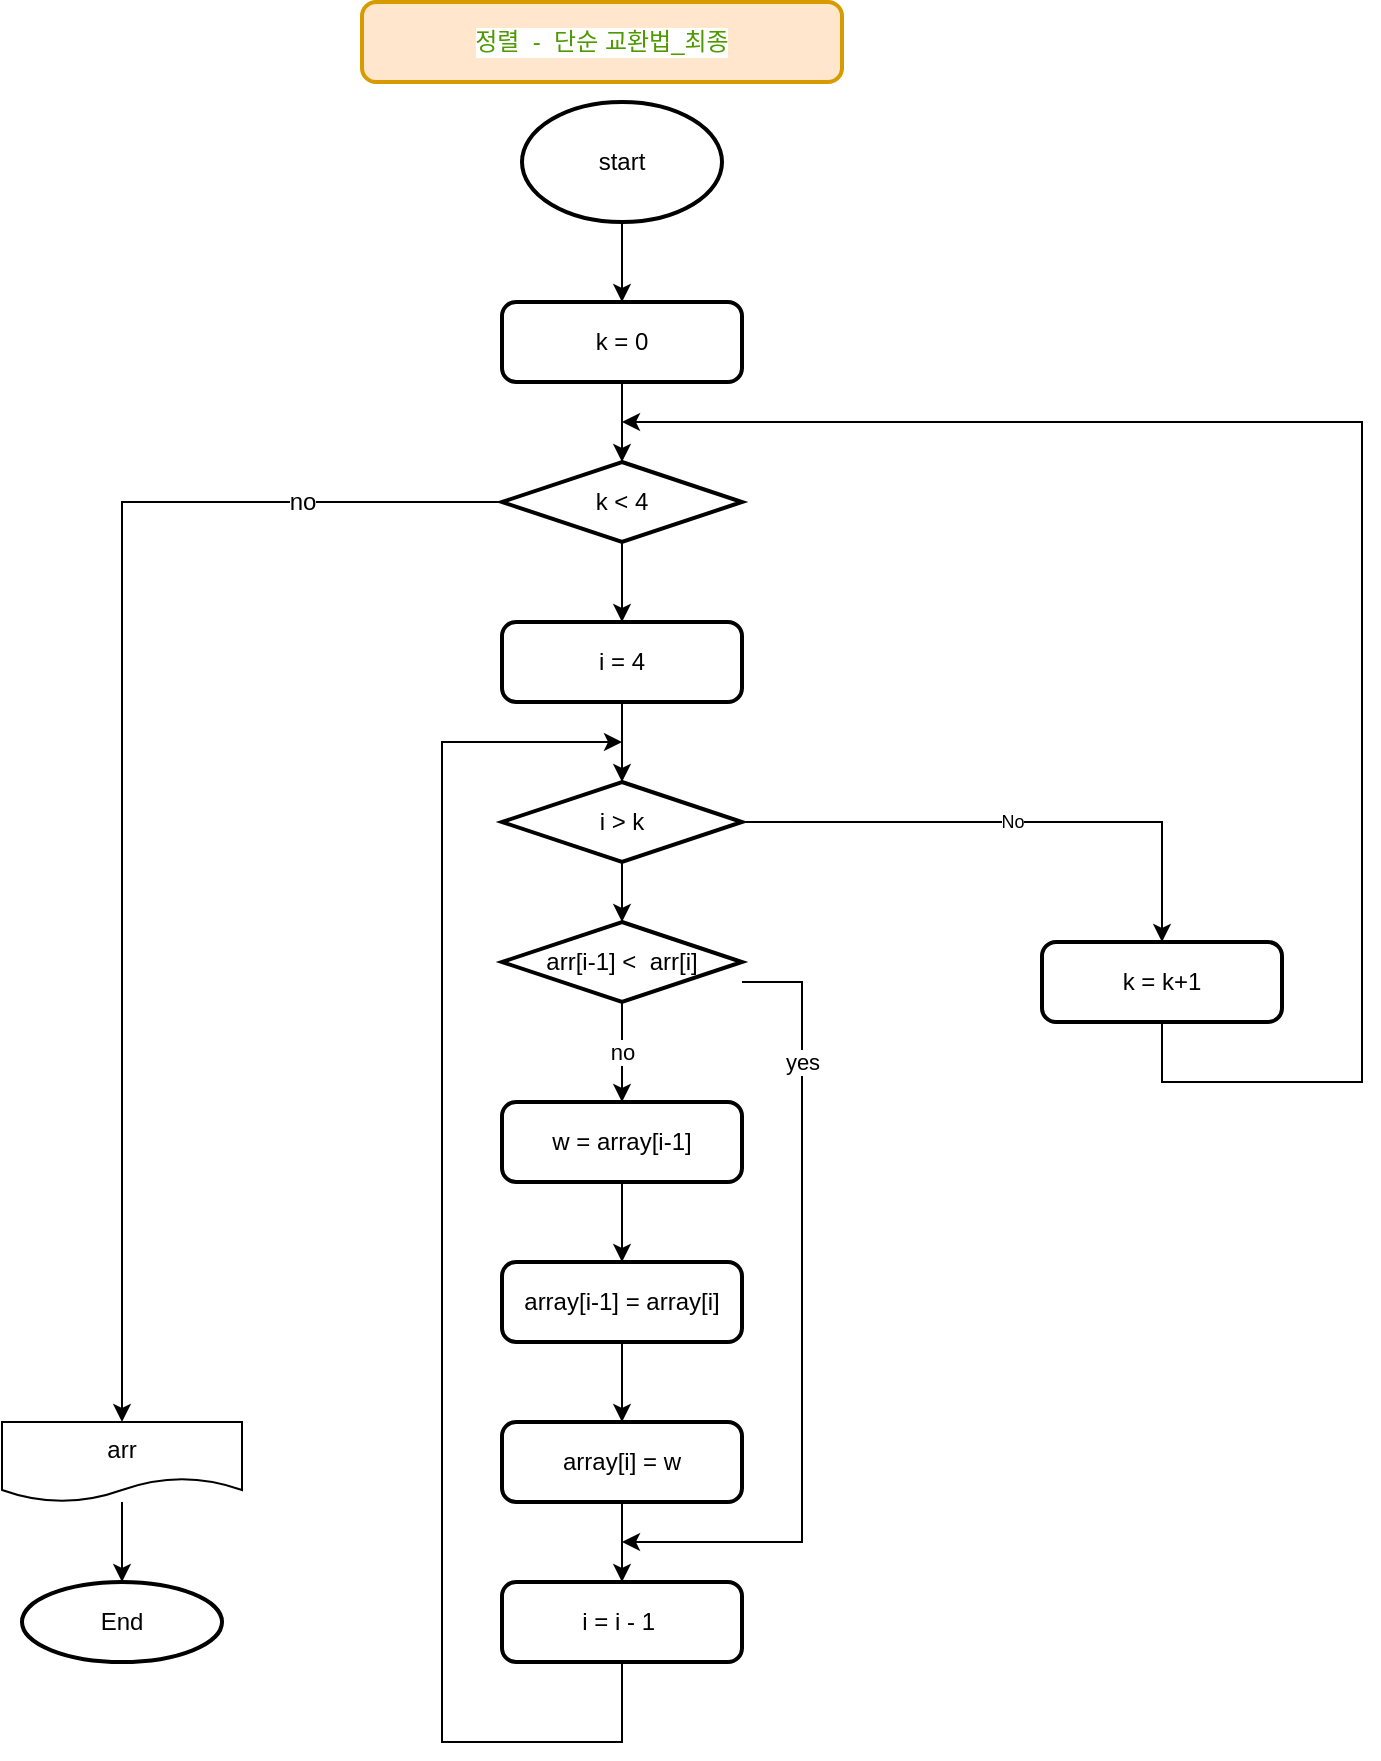 <mxfile version="16.4.0" type="device"><diagram id="pjy7HTLBJCmwS--qtLxb" name="Page-1"><mxGraphModel dx="1135" dy="825" grid="1" gridSize="10" guides="1" tooltips="1" connect="1" arrows="1" fold="1" page="1" pageScale="1" pageWidth="827" pageHeight="1169" math="0" shadow="0"><root><mxCell id="0"/><mxCell id="1" parent="0"/><mxCell id="w__C6oTkbOjl8aLLd7qb-1" value="&lt;font color=&quot;#4d9900&quot;&gt;정렬&amp;nbsp; -&amp;nbsp; 단순 교환법_최종&lt;/font&gt;" style="rounded=1;whiteSpace=wrap;html=1;absoluteArcSize=1;arcSize=14;strokeWidth=2;fillColor=#ffe6cc;strokeColor=#d79b00;labelBackgroundColor=#FFFFFF;" parent="1" vertex="1"><mxGeometry x="210" y="10" width="240" height="40" as="geometry"/></mxCell><mxCell id="uGFQTlbAYWveSa10wf9U-39" value="" style="edgeStyle=orthogonalEdgeStyle;rounded=0;orthogonalLoop=1;jettySize=auto;html=1;" edge="1" parent="1" source="uGFQTlbAYWveSa10wf9U-40" target="uGFQTlbAYWveSa10wf9U-42"><mxGeometry relative="1" as="geometry"/></mxCell><mxCell id="uGFQTlbAYWveSa10wf9U-40" value="w = array[i-1]" style="rounded=1;whiteSpace=wrap;html=1;absoluteArcSize=1;arcSize=14;strokeWidth=2;" vertex="1" parent="1"><mxGeometry x="280" y="560" width="120" height="40" as="geometry"/></mxCell><mxCell id="uGFQTlbAYWveSa10wf9U-41" value="" style="edgeStyle=orthogonalEdgeStyle;rounded=0;orthogonalLoop=1;jettySize=auto;html=1;" edge="1" parent="1" source="uGFQTlbAYWveSa10wf9U-42" target="uGFQTlbAYWveSa10wf9U-44"><mxGeometry relative="1" as="geometry"/></mxCell><mxCell id="uGFQTlbAYWveSa10wf9U-42" value="array[i-1] = array[i]" style="rounded=1;whiteSpace=wrap;html=1;absoluteArcSize=1;arcSize=14;strokeWidth=2;" vertex="1" parent="1"><mxGeometry x="280" y="640" width="120" height="40" as="geometry"/></mxCell><mxCell id="uGFQTlbAYWveSa10wf9U-43" value="" style="edgeStyle=orthogonalEdgeStyle;rounded=0;orthogonalLoop=1;jettySize=auto;html=1;" edge="1" parent="1" source="uGFQTlbAYWveSa10wf9U-44"><mxGeometry relative="1" as="geometry"><mxPoint x="340" y="800" as="targetPoint"/></mxGeometry></mxCell><mxCell id="uGFQTlbAYWveSa10wf9U-44" value="array[i] = w" style="rounded=1;whiteSpace=wrap;html=1;absoluteArcSize=1;arcSize=14;strokeWidth=2;" vertex="1" parent="1"><mxGeometry x="280" y="720" width="120" height="40" as="geometry"/></mxCell><mxCell id="uGFQTlbAYWveSa10wf9U-45" value="no" style="edgeStyle=orthogonalEdgeStyle;rounded=0;orthogonalLoop=1;jettySize=auto;html=1;" edge="1" parent="1" source="uGFQTlbAYWveSa10wf9U-47" target="uGFQTlbAYWveSa10wf9U-40"><mxGeometry relative="1" as="geometry"/></mxCell><mxCell id="uGFQTlbAYWveSa10wf9U-46" value="yes" style="edgeStyle=orthogonalEdgeStyle;rounded=0;orthogonalLoop=1;jettySize=auto;html=1;" edge="1" parent="1" source="uGFQTlbAYWveSa10wf9U-47"><mxGeometry x="-0.65" relative="1" as="geometry"><mxPoint x="340" y="780" as="targetPoint"/><Array as="points"><mxPoint x="430" y="500"/><mxPoint x="430" y="780"/></Array><mxPoint as="offset"/></mxGeometry></mxCell><mxCell id="uGFQTlbAYWveSa10wf9U-47" value="arr[i-1] &amp;lt;&amp;nbsp; arr[i]" style="strokeWidth=2;html=1;shape=mxgraph.flowchart.decision;whiteSpace=wrap;" vertex="1" parent="1"><mxGeometry x="280" y="470" width="120" height="40" as="geometry"/></mxCell><mxCell id="uGFQTlbAYWveSa10wf9U-54" value="" style="edgeStyle=orthogonalEdgeStyle;rounded=0;orthogonalLoop=1;jettySize=auto;html=1;fontSize=9;" edge="1" parent="1" source="uGFQTlbAYWveSa10wf9U-49" target="uGFQTlbAYWveSa10wf9U-53"><mxGeometry relative="1" as="geometry"/></mxCell><mxCell id="uGFQTlbAYWveSa10wf9U-49" value="i = 4" style="rounded=1;whiteSpace=wrap;html=1;absoluteArcSize=1;arcSize=14;strokeWidth=2;" vertex="1" parent="1"><mxGeometry x="280" y="320" width="120" height="40" as="geometry"/></mxCell><mxCell id="uGFQTlbAYWveSa10wf9U-50" style="edgeStyle=orthogonalEdgeStyle;rounded=0;orthogonalLoop=1;jettySize=auto;html=1;exitX=0.5;exitY=1;exitDx=0;exitDy=0;" edge="1" parent="1" source="uGFQTlbAYWveSa10wf9U-51"><mxGeometry relative="1" as="geometry"><mxPoint x="340" y="380" as="targetPoint"/><mxPoint x="310" y="880" as="sourcePoint"/><Array as="points"><mxPoint x="340" y="880"/><mxPoint x="250" y="880"/><mxPoint x="250" y="380"/><mxPoint x="290" y="380"/></Array></mxGeometry></mxCell><mxCell id="uGFQTlbAYWveSa10wf9U-51" value="i = i - 1&amp;nbsp;" style="rounded=1;whiteSpace=wrap;html=1;absoluteArcSize=1;arcSize=14;strokeWidth=2;" vertex="1" parent="1"><mxGeometry x="280" y="800" width="120" height="40" as="geometry"/></mxCell><mxCell id="uGFQTlbAYWveSa10wf9U-56" value="No" style="edgeStyle=orthogonalEdgeStyle;rounded=0;orthogonalLoop=1;jettySize=auto;html=1;fontSize=9;" edge="1" parent="1" source="uGFQTlbAYWveSa10wf9U-53"><mxGeometry relative="1" as="geometry"><mxPoint x="610" y="480" as="targetPoint"/><Array as="points"><mxPoint x="610" y="420"/></Array></mxGeometry></mxCell><mxCell id="uGFQTlbAYWveSa10wf9U-99" value="" style="edgeStyle=orthogonalEdgeStyle;rounded=0;orthogonalLoop=1;jettySize=auto;html=1;labelBackgroundColor=#FFFFFF;fontSize=12;" edge="1" parent="1" source="uGFQTlbAYWveSa10wf9U-53" target="uGFQTlbAYWveSa10wf9U-47"><mxGeometry relative="1" as="geometry"/></mxCell><mxCell id="uGFQTlbAYWveSa10wf9U-53" value="i &amp;gt; k" style="strokeWidth=2;html=1;shape=mxgraph.flowchart.decision;whiteSpace=wrap;" vertex="1" parent="1"><mxGeometry x="280" y="400" width="120" height="40" as="geometry"/></mxCell><mxCell id="uGFQTlbAYWveSa10wf9U-100" style="edgeStyle=orthogonalEdgeStyle;rounded=0;orthogonalLoop=1;jettySize=auto;html=1;labelBackgroundColor=#FFFFFF;fontSize=12;" edge="1" parent="1" source="uGFQTlbAYWveSa10wf9U-87"><mxGeometry relative="1" as="geometry"><mxPoint x="340" y="220" as="targetPoint"/><Array as="points"><mxPoint x="610" y="550"/><mxPoint x="710" y="550"/><mxPoint x="710" y="220"/></Array></mxGeometry></mxCell><mxCell id="uGFQTlbAYWveSa10wf9U-87" value="k = k+1" style="rounded=1;whiteSpace=wrap;html=1;absoluteArcSize=1;arcSize=14;strokeWidth=2;labelBackgroundColor=#FFFFFF;" vertex="1" parent="1"><mxGeometry x="550" y="480" width="120" height="40" as="geometry"/></mxCell><mxCell id="uGFQTlbAYWveSa10wf9U-102" value="" style="edgeStyle=orthogonalEdgeStyle;rounded=0;orthogonalLoop=1;jettySize=auto;html=1;labelBackgroundColor=#FFFFFF;fontSize=12;" edge="1" parent="1" source="uGFQTlbAYWveSa10wf9U-95" target="uGFQTlbAYWveSa10wf9U-49"><mxGeometry relative="1" as="geometry"/></mxCell><mxCell id="uGFQTlbAYWveSa10wf9U-104" value="no" style="edgeStyle=orthogonalEdgeStyle;rounded=0;orthogonalLoop=1;jettySize=auto;html=1;entryX=0.5;entryY=0;entryDx=0;entryDy=0;labelBackgroundColor=#FFFFFF;fontSize=12;strokeColor=#000000;" edge="1" parent="1" source="uGFQTlbAYWveSa10wf9U-95" target="uGFQTlbAYWveSa10wf9U-103"><mxGeometry x="-0.692" relative="1" as="geometry"><mxPoint as="offset"/></mxGeometry></mxCell><mxCell id="uGFQTlbAYWveSa10wf9U-95" value="k &amp;lt; 4" style="strokeWidth=2;html=1;shape=mxgraph.flowchart.decision;whiteSpace=wrap;labelBackgroundColor=#FFFFFF;" vertex="1" parent="1"><mxGeometry x="280" y="240" width="120" height="40" as="geometry"/></mxCell><mxCell id="uGFQTlbAYWveSa10wf9U-101" value="" style="edgeStyle=orthogonalEdgeStyle;rounded=0;orthogonalLoop=1;jettySize=auto;html=1;labelBackgroundColor=#FFFFFF;fontSize=12;" edge="1" parent="1" source="uGFQTlbAYWveSa10wf9U-96" target="uGFQTlbAYWveSa10wf9U-95"><mxGeometry relative="1" as="geometry"/></mxCell><mxCell id="uGFQTlbAYWveSa10wf9U-96" value="k = 0" style="rounded=1;whiteSpace=wrap;html=1;absoluteArcSize=1;arcSize=14;strokeWidth=2;labelBackgroundColor=#FFFFFF;" vertex="1" parent="1"><mxGeometry x="280" y="160" width="120" height="40" as="geometry"/></mxCell><mxCell id="uGFQTlbAYWveSa10wf9U-108" value="" style="edgeStyle=orthogonalEdgeStyle;rounded=0;orthogonalLoop=1;jettySize=auto;html=1;labelBackgroundColor=#FFFFFF;fontSize=12;strokeColor=#000000;" edge="1" parent="1" source="uGFQTlbAYWveSa10wf9U-103" target="uGFQTlbAYWveSa10wf9U-105"><mxGeometry relative="1" as="geometry"/></mxCell><mxCell id="uGFQTlbAYWveSa10wf9U-103" value="arr" style="shape=document;whiteSpace=wrap;html=1;boundedLbl=1;labelBackgroundColor=#FFFFFF;fontSize=12;" vertex="1" parent="1"><mxGeometry x="30" y="720" width="120" height="40" as="geometry"/></mxCell><mxCell id="uGFQTlbAYWveSa10wf9U-105" value="End" style="strokeWidth=2;html=1;shape=mxgraph.flowchart.start_2;whiteSpace=wrap;labelBackgroundColor=#FFFFFF;fontSize=12;strokeColor=#000000;" vertex="1" parent="1"><mxGeometry x="40" y="800" width="100" height="40" as="geometry"/></mxCell><mxCell id="uGFQTlbAYWveSa10wf9U-107" value="" style="edgeStyle=orthogonalEdgeStyle;rounded=0;orthogonalLoop=1;jettySize=auto;html=1;labelBackgroundColor=#FFFFFF;fontSize=12;" edge="1" parent="1" source="uGFQTlbAYWveSa10wf9U-106" target="uGFQTlbAYWveSa10wf9U-96"><mxGeometry relative="1" as="geometry"/></mxCell><mxCell id="uGFQTlbAYWveSa10wf9U-106" value="start" style="strokeWidth=2;html=1;shape=mxgraph.flowchart.start_2;whiteSpace=wrap;labelBackgroundColor=#FFFFFF;fontSize=12;" vertex="1" parent="1"><mxGeometry x="290" y="60" width="100" height="60" as="geometry"/></mxCell></root></mxGraphModel></diagram></mxfile>